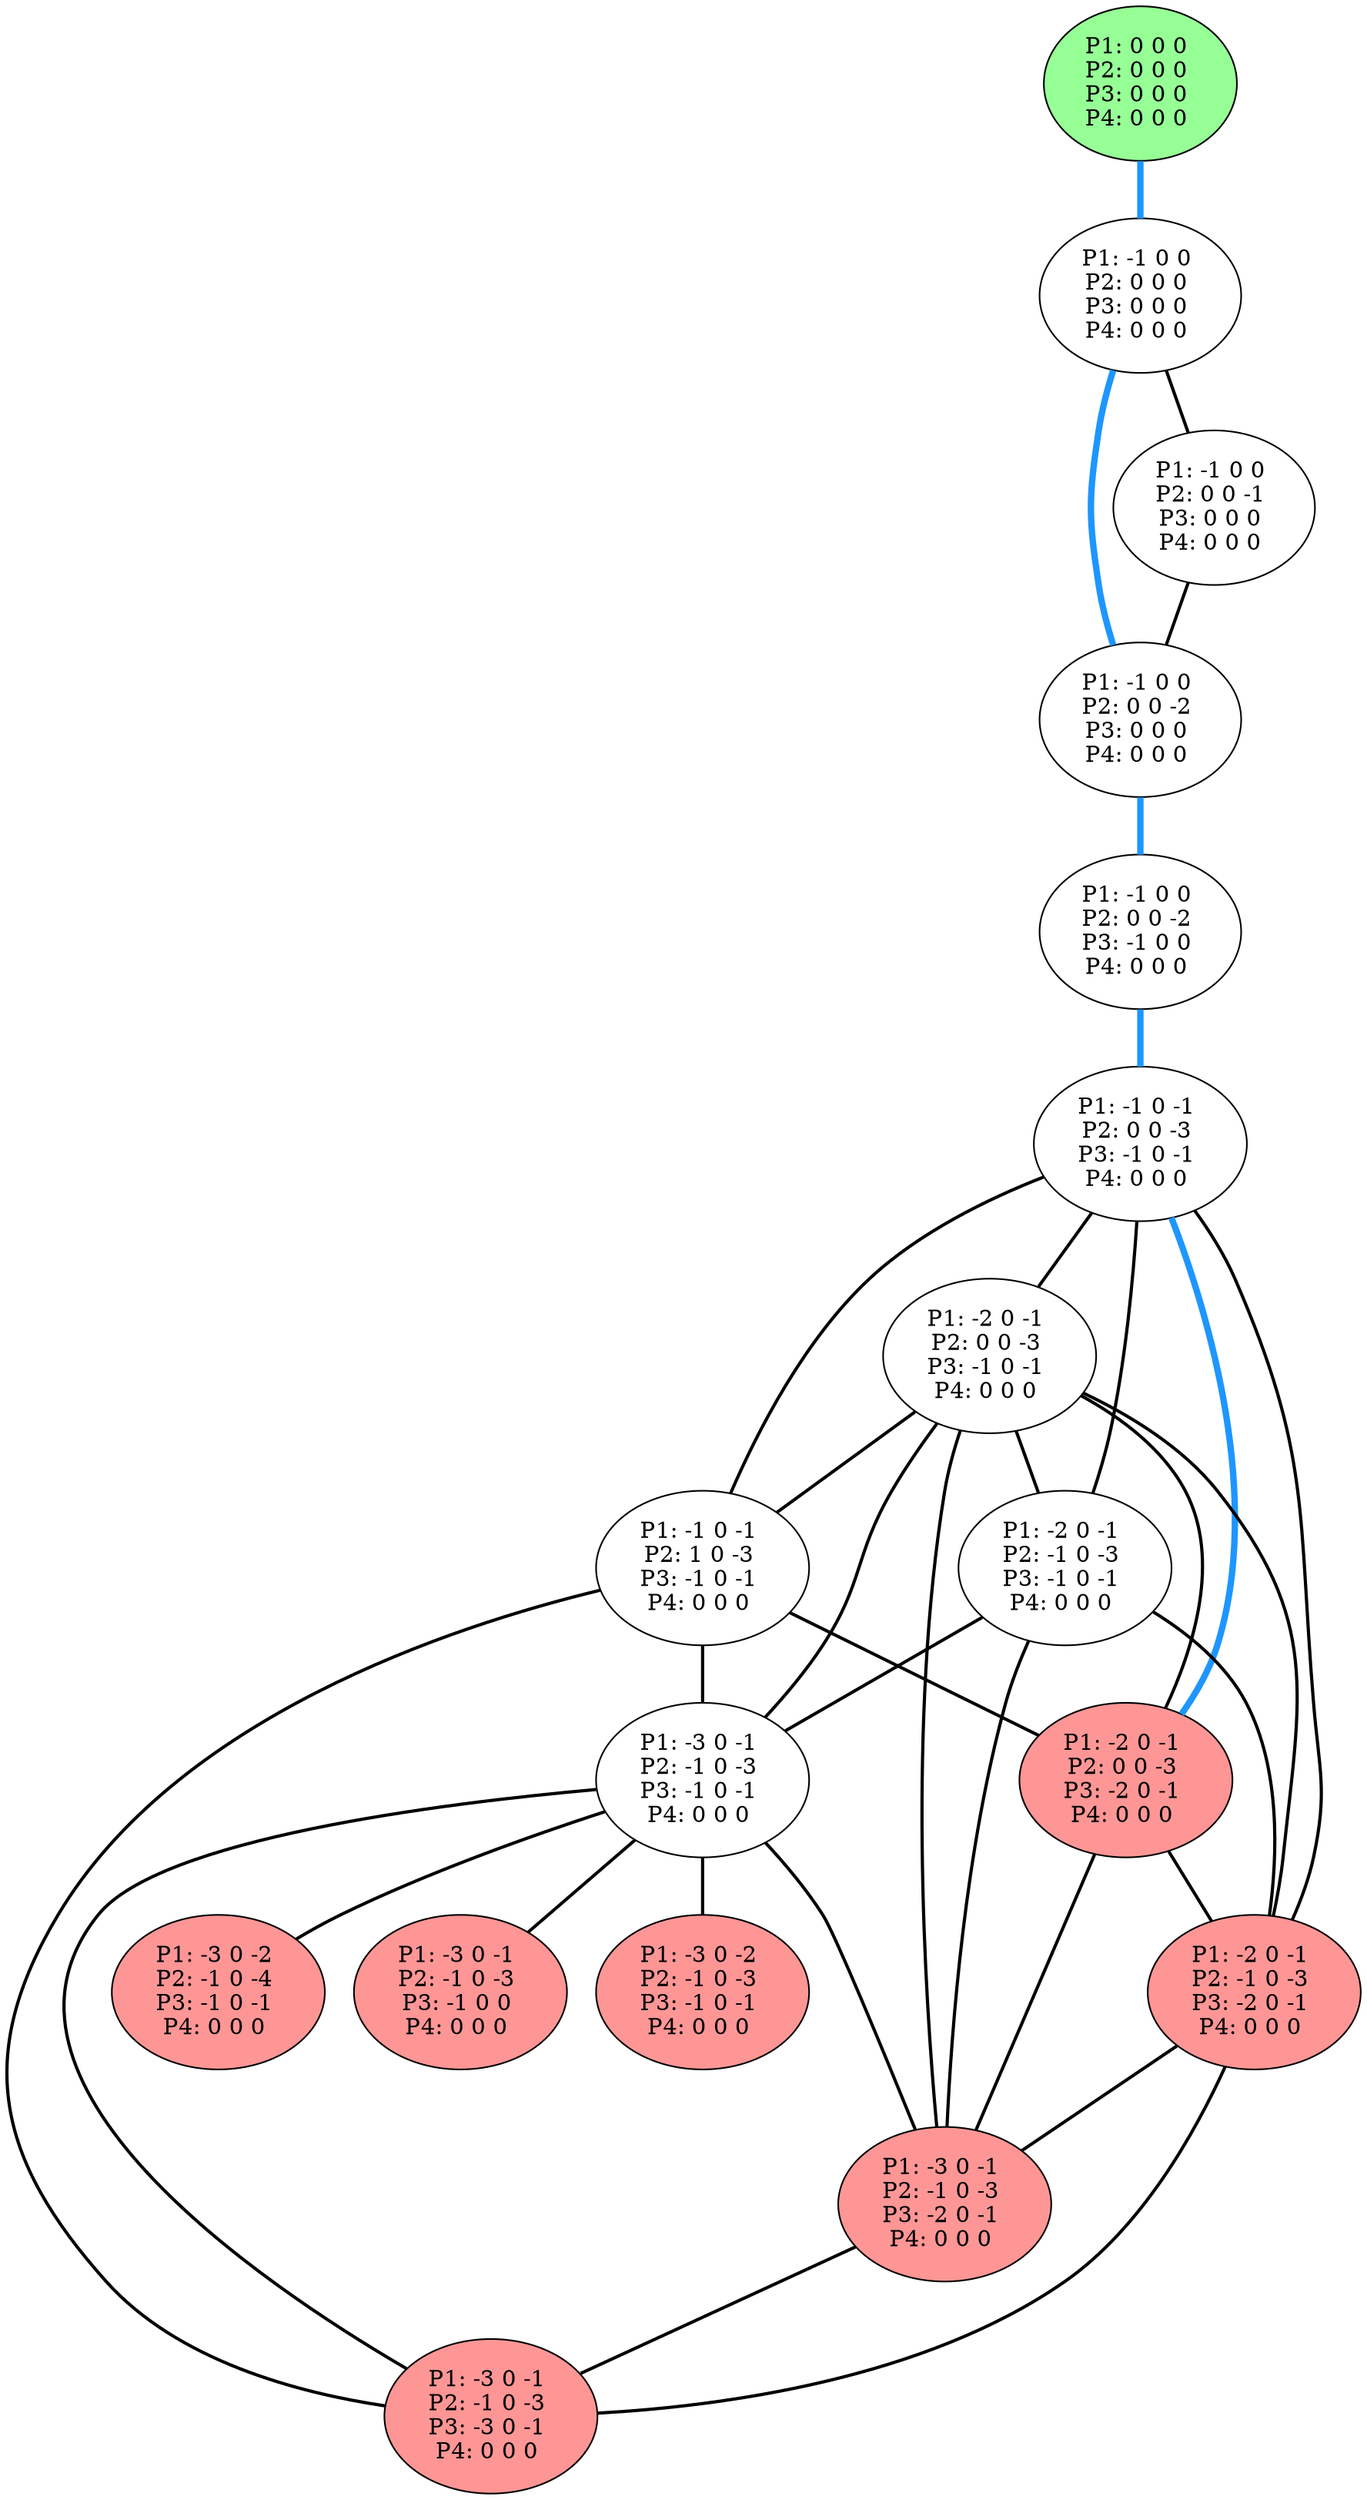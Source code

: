 graph G {
color = "black"
0 [label = "P1: 0 0 0 
P2: 0 0 0 
P3: 0 0 0 
P4: 0 0 0 
",  style="filled", fillcolor = "#96FF96"];
1 [label = "P1: -1 0 0 
P2: 0 0 0 
P3: 0 0 0 
P4: 0 0 0 
"];
2 [label = "P1: -1 0 0 
P2: 0 0 -1 
P3: 0 0 0 
P4: 0 0 0 
"];
3 [label = "P1: -1 0 0 
P2: 0 0 -2 
P3: 0 0 0 
P4: 0 0 0 
"];
4 [label = "P1: -1 0 0 
P2: 0 0 -2 
P3: -1 0 0 
P4: 0 0 0 
"];
5 [label = "P1: -1 0 -1 
P2: 0 0 -3 
P3: -1 0 -1 
P4: 0 0 0 
"];
6 [label = "P1: -2 0 -1 
P2: 0 0 -3 
P3: -1 0 -1 
P4: 0 0 0 
"];
7 [label = "P1: -1 0 -1 
P2: 1 0 -3 
P3: -1 0 -1 
P4: 0 0 0 
"];
8 [label = "P1: -2 0 -1 
P2: -1 0 -3 
P3: -1 0 -1 
P4: 0 0 0 
"];
9 [label = "P1: -2 0 -1 
P2: 0 0 -3 
P3: -2 0 -1 
P4: 0 0 0 
",  style="filled", fillcolor = "#FF9696"];
10 [label = "P1: -2 0 -1 
P2: -1 0 -3 
P3: -2 0 -1 
P4: 0 0 0 
",  style="filled", fillcolor = "#FF9696"];
11 [label = "P1: -3 0 -1 
P2: -1 0 -3 
P3: -1 0 -1 
P4: 0 0 0 
"];
12 [label = "P1: -3 0 -1 
P2: -1 0 -3 
P3: -2 0 -1 
P4: 0 0 0 
",  style="filled", fillcolor = "#FF9696"];
13 [label = "P1: -3 0 -1 
P2: -1 0 -3 
P3: -3 0 -1 
P4: 0 0 0 
",  style="filled", fillcolor = "#FF9696"];
14 [label = "P1: -3 0 -2 
P2: -1 0 -3 
P3: -1 0 -1 
P4: 0 0 0 
",  style="filled", fillcolor = "#FF9696"];
15 [label = "P1: -3 0 -2 
P2: -1 0 -4 
P3: -1 0 -1 
P4: 0 0 0 
",  style="filled", fillcolor = "#FF9696"];
16 [label = "P1: -3 0 -1 
P2: -1 0 -3 
P3: -1 0 0 
P4: 0 0 0 
",  style="filled", fillcolor = "#FF9696"];
edge [style=bold];
0 -- 1 [color="#1E96FF", penwidth=4.0];

1 -- 2 [color=black];
1 -- 3 [color="#1E96FF", penwidth=4.0];

2 -- 3 [color=black];

3 -- 4 [color="#1E96FF", penwidth=4.0];

4 -- 5 [color="#1E96FF", penwidth=4.0];

5 -- 6 [color=black];
5 -- 7 [color=black];
5 -- 8 [color=black];
5 -- 9 [color="#1E96FF", penwidth=4.0];
5 -- 10 [color=black];

6 -- 8 [color=black];
6 -- 11 [color=black];
6 -- 7 [color=black];
6 -- 9 [color=black];
6 -- 10 [color=black];
6 -- 12 [color=black];

7 -- 11 [color=black];
7 -- 9 [color=black];
7 -- 13 [color=black];

8 -- 11 [color=black];
8 -- 10 [color=black];
8 -- 12 [color=black];

9 -- 10 [color=black];
9 -- 12 [color=black];

10 -- 12 [color=black];
10 -- 13 [color=black];

11 -- 14 [color=black];
11 -- 15 [color=black];
11 -- 12 [color=black];
11 -- 13 [color=black];
11 -- 16 [color=black];

12 -- 13 [color=black];





}
